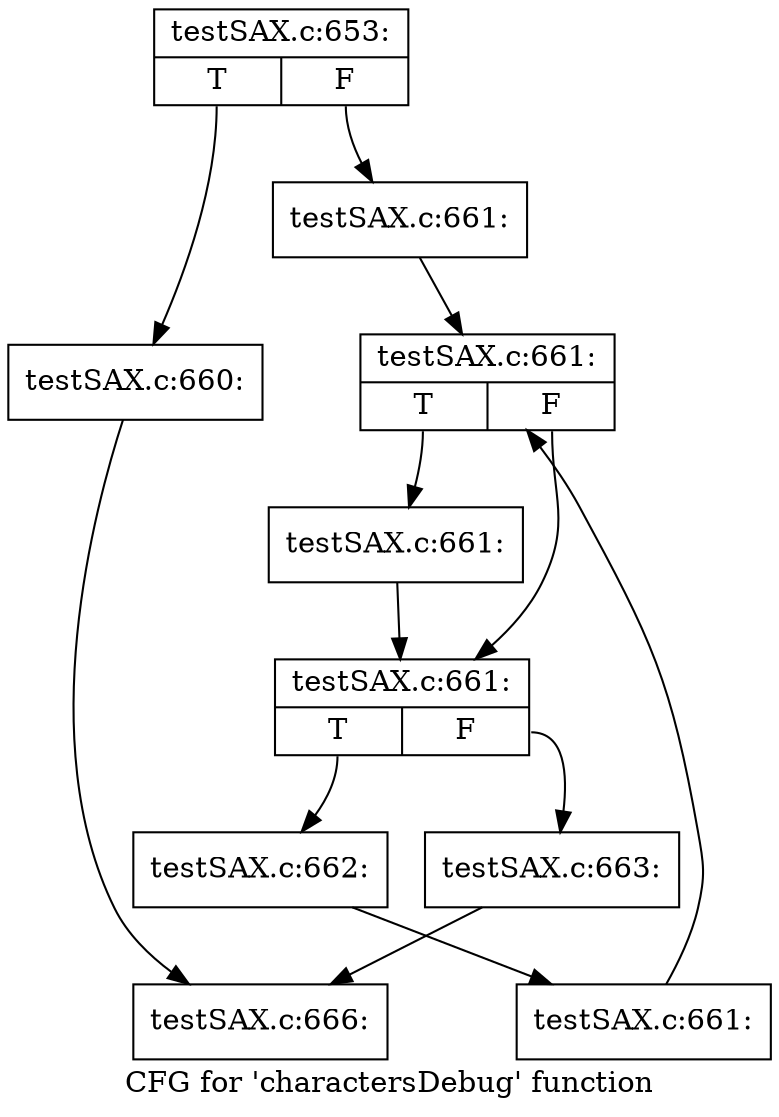 digraph "CFG for 'charactersDebug' function" {
	label="CFG for 'charactersDebug' function";

	Node0x4499ff0 [shape=record,label="{testSAX.c:653:|{<s0>T|<s1>F}}"];
	Node0x4499ff0:s0 -> Node0x449c360;
	Node0x4499ff0:s1 -> Node0x449c3b0;
	Node0x449c360 [shape=record,label="{testSAX.c:660:}"];
	Node0x449c360 -> Node0x449b010;
	Node0x449c3b0 [shape=record,label="{testSAX.c:661:}"];
	Node0x449c3b0 -> Node0x449c800;
	Node0x449c800 [shape=record,label="{testSAX.c:661:|{<s0>T|<s1>F}}"];
	Node0x449c800:s0 -> Node0x449cbb0;
	Node0x449c800:s1 -> Node0x449cb60;
	Node0x449cbb0 [shape=record,label="{testSAX.c:661:}"];
	Node0x449cbb0 -> Node0x449cb60;
	Node0x449cb60 [shape=record,label="{testSAX.c:661:|{<s0>T|<s1>F}}"];
	Node0x449cb60:s0 -> Node0x449cae0;
	Node0x449cb60:s1 -> Node0x449c660;
	Node0x449cae0 [shape=record,label="{testSAX.c:662:}"];
	Node0x449cae0 -> Node0x449ca50;
	Node0x449ca50 [shape=record,label="{testSAX.c:661:}"];
	Node0x449ca50 -> Node0x449c800;
	Node0x449c660 [shape=record,label="{testSAX.c:663:}"];
	Node0x449c660 -> Node0x449b010;
	Node0x449b010 [shape=record,label="{testSAX.c:666:}"];
}
